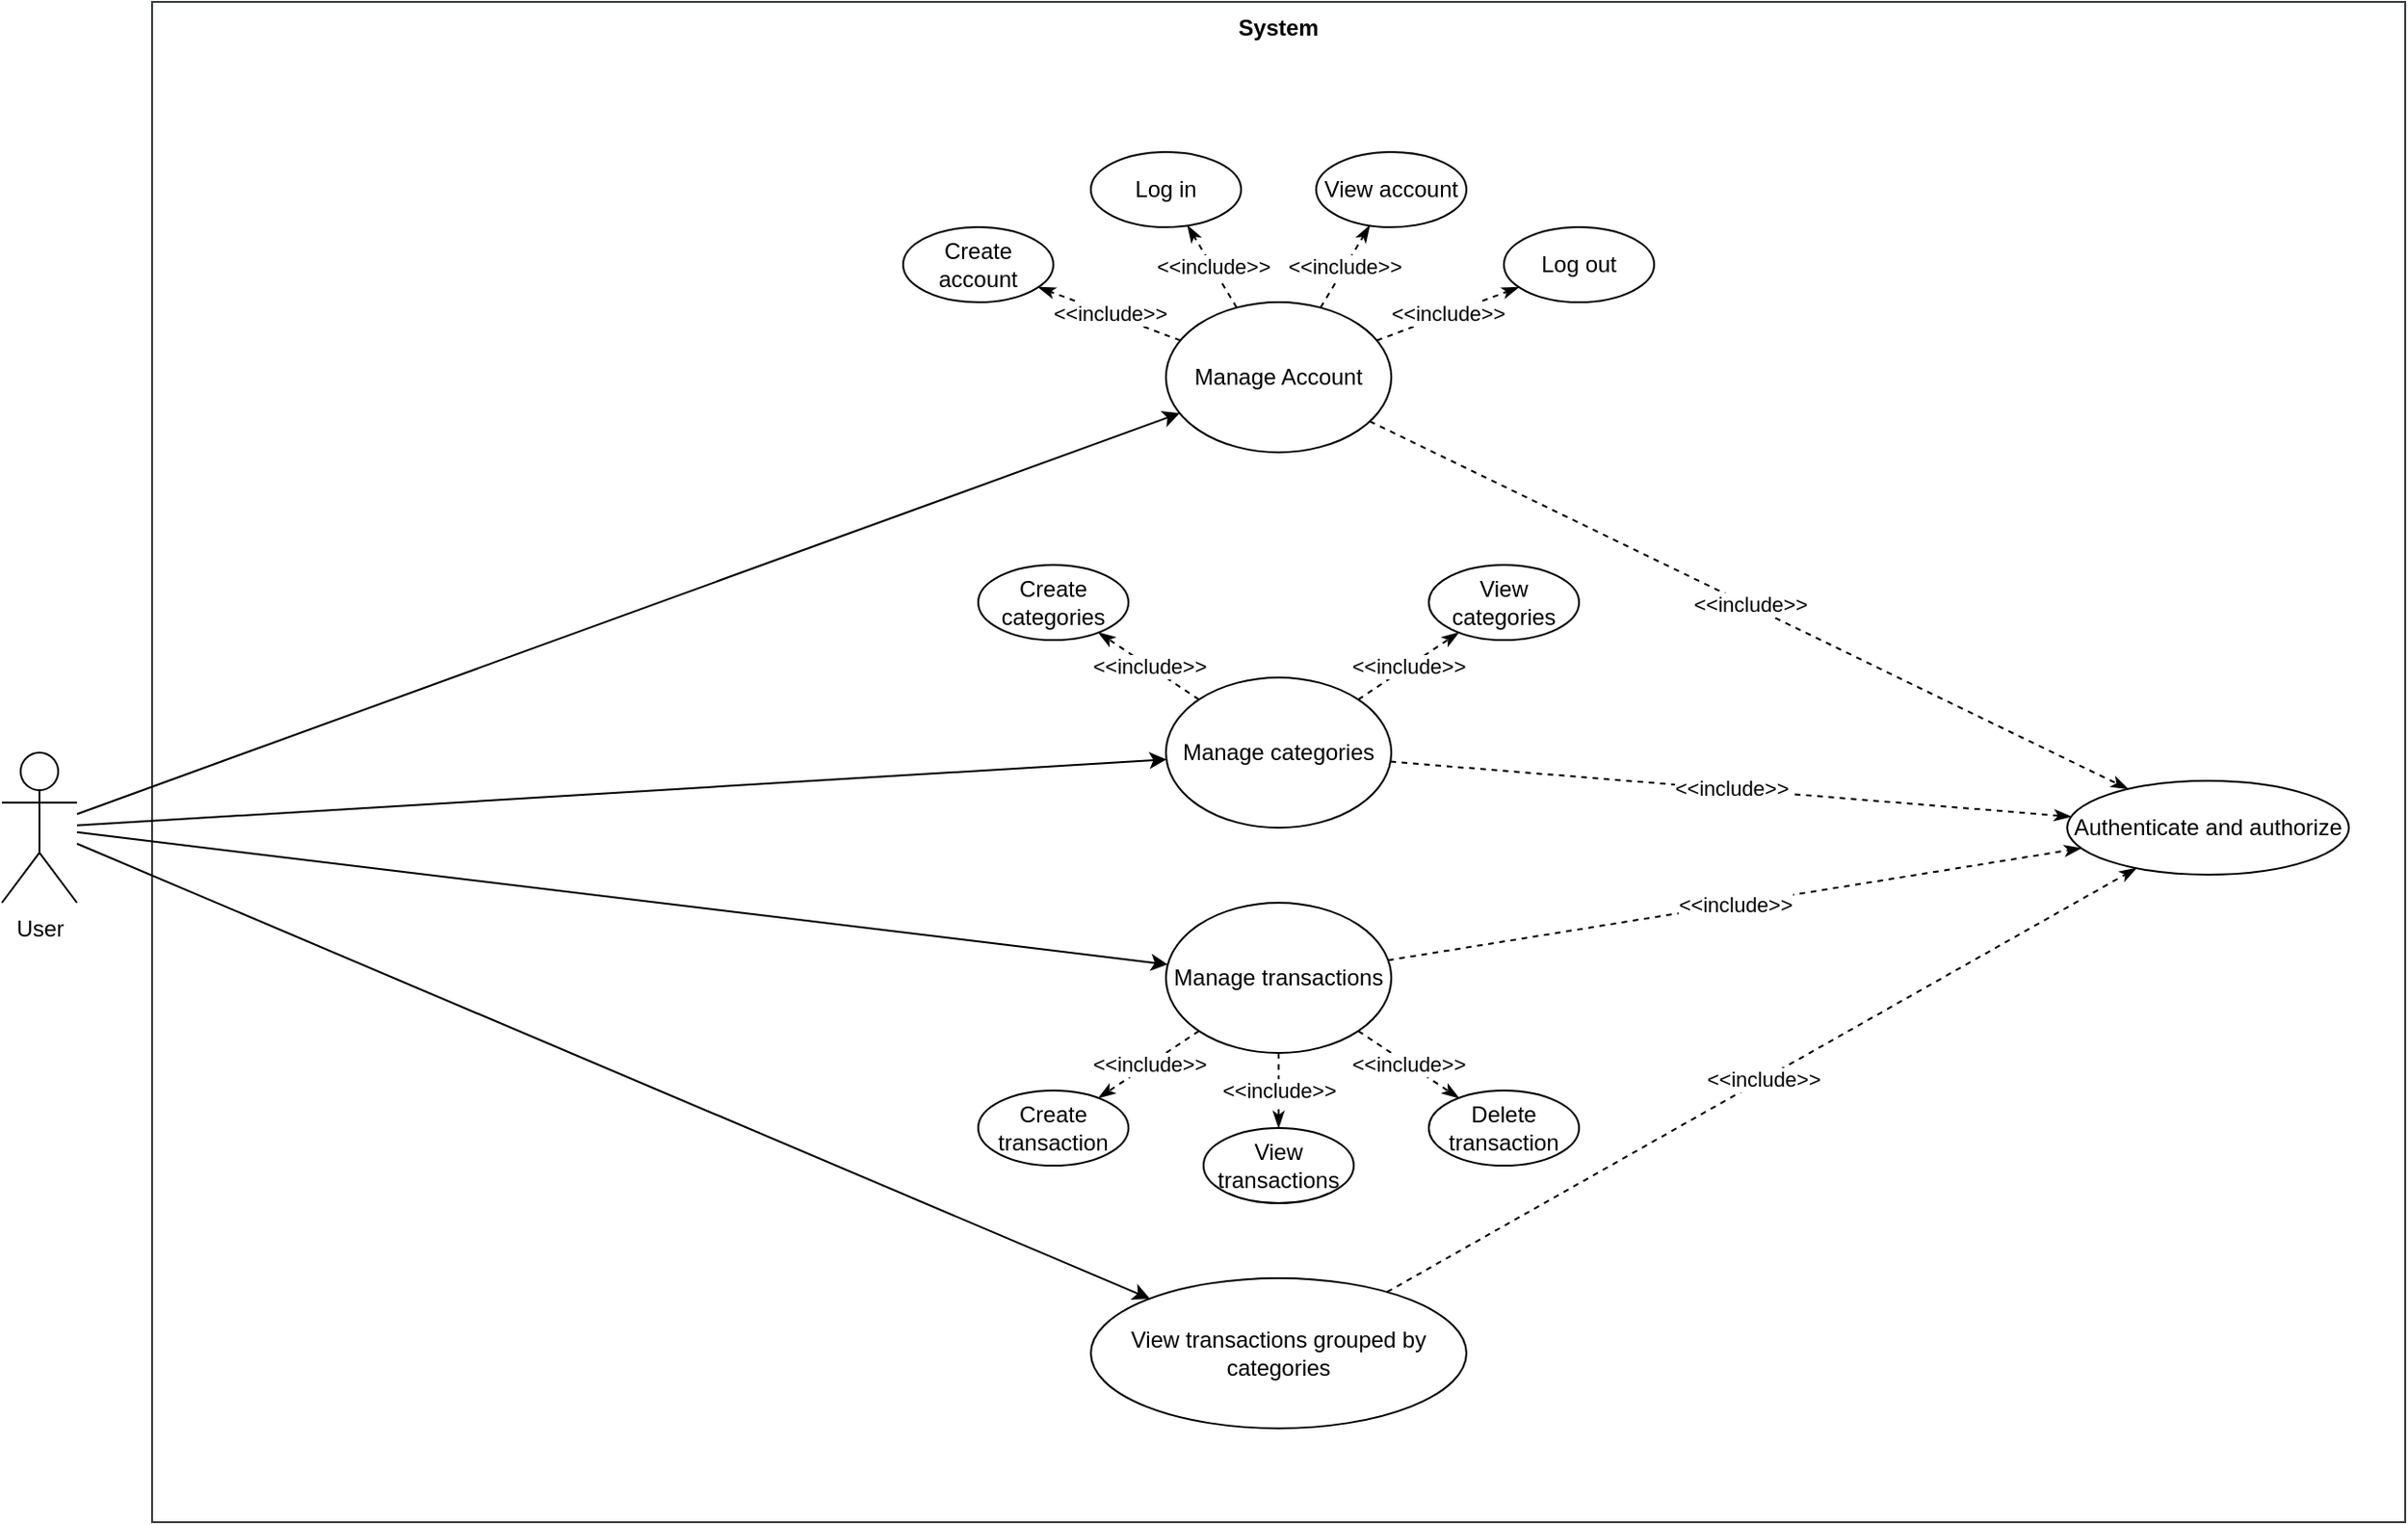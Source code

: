 <mxfile version="21.2.1" type="device">
  <diagram name="Page-1" id="2fynzbbunWQSpia0MH8g">
    <mxGraphModel dx="2284" dy="1936" grid="1" gridSize="10" guides="1" tooltips="1" connect="1" arrows="1" fold="1" page="1" pageScale="1" pageWidth="850" pageHeight="1100" math="0" shadow="0">
      <root>
        <mxCell id="0" />
        <mxCell id="1" parent="0" />
        <mxCell id="k9iDeYTRiVOfP1uAQHDs-56" value="System" style="shape=rect;html=1;verticalAlign=top;fontStyle=1;whiteSpace=wrap;align=center;fillColor=none;strokeColor=#36393d;" parent="1" vertex="1">
          <mxGeometry x="-280" y="-200" width="1200" height="810" as="geometry" />
        </mxCell>
        <mxCell id="k9iDeYTRiVOfP1uAQHDs-43" style="rounded=0;orthogonalLoop=1;jettySize=auto;html=1;" parent="1" source="k9iDeYTRiVOfP1uAQHDs-3" target="k9iDeYTRiVOfP1uAQHDs-10" edge="1">
          <mxGeometry relative="1" as="geometry" />
        </mxCell>
        <mxCell id="k9iDeYTRiVOfP1uAQHDs-46" style="rounded=0;orthogonalLoop=1;jettySize=auto;html=1;" parent="1" source="k9iDeYTRiVOfP1uAQHDs-3" target="k9iDeYTRiVOfP1uAQHDs-15" edge="1">
          <mxGeometry relative="1" as="geometry" />
        </mxCell>
        <mxCell id="k9iDeYTRiVOfP1uAQHDs-51" style="rounded=0;orthogonalLoop=1;jettySize=auto;html=1;" parent="1" source="k9iDeYTRiVOfP1uAQHDs-3" target="k9iDeYTRiVOfP1uAQHDs-21" edge="1">
          <mxGeometry relative="1" as="geometry" />
        </mxCell>
        <mxCell id="k9iDeYTRiVOfP1uAQHDs-3" value="User" style="shape=umlActor;html=1;verticalLabelPosition=bottom;verticalAlign=top;align=center;" parent="1" vertex="1">
          <mxGeometry x="-360" y="200" width="40" height="80" as="geometry" />
        </mxCell>
        <mxCell id="k9iDeYTRiVOfP1uAQHDs-10" value="Manage Account" style="ellipse;whiteSpace=wrap;html=1;" parent="1" vertex="1">
          <mxGeometry x="260" y="-40" width="120" height="80" as="geometry" />
        </mxCell>
        <mxCell id="k9iDeYTRiVOfP1uAQHDs-11" value="Log in" style="ellipse;whiteSpace=wrap;html=1;" parent="1" vertex="1">
          <mxGeometry x="220" y="-120" width="80" height="40" as="geometry" />
        </mxCell>
        <mxCell id="k9iDeYTRiVOfP1uAQHDs-12" value="Log out" style="ellipse;whiteSpace=wrap;html=1;" parent="1" vertex="1">
          <mxGeometry x="440" y="-80" width="80" height="40" as="geometry" />
        </mxCell>
        <mxCell id="k9iDeYTRiVOfP1uAQHDs-15" value="Manage categories" style="ellipse;whiteSpace=wrap;html=1;" parent="1" vertex="1">
          <mxGeometry x="260" y="160" width="120" height="80" as="geometry" />
        </mxCell>
        <mxCell id="k9iDeYTRiVOfP1uAQHDs-21" value="View transactions grouped by categories" style="ellipse;whiteSpace=wrap;html=1;" parent="1" vertex="1">
          <mxGeometry x="220" y="480" width="200" height="80" as="geometry" />
        </mxCell>
        <mxCell id="k9iDeYTRiVOfP1uAQHDs-16" value="View categories" style="ellipse;whiteSpace=wrap;html=1;" parent="1" vertex="1">
          <mxGeometry x="400" y="100" width="80" height="40" as="geometry" />
        </mxCell>
        <mxCell id="k9iDeYTRiVOfP1uAQHDs-55" value="" style="rounded=0;orthogonalLoop=1;jettySize=auto;html=1;" parent="1" source="k9iDeYTRiVOfP1uAQHDs-3" target="k9iDeYTRiVOfP1uAQHDs-17" edge="1">
          <mxGeometry relative="1" as="geometry">
            <mxPoint x="-160" y="643" as="sourcePoint" />
            <mxPoint x="291" y="711" as="targetPoint" />
          </mxGeometry>
        </mxCell>
        <mxCell id="k9iDeYTRiVOfP1uAQHDs-17" value="Manage transactions" style="ellipse;whiteSpace=wrap;html=1;" parent="1" vertex="1">
          <mxGeometry x="260" y="280" width="120" height="80" as="geometry" />
        </mxCell>
        <mxCell id="k9iDeYTRiVOfP1uAQHDs-57" value="Authenticate and authorize" style="ellipse;whiteSpace=wrap;html=1;" parent="1" vertex="1">
          <mxGeometry x="740" y="215" width="150" height="50" as="geometry" />
        </mxCell>
        <mxCell id="k9iDeYTRiVOfP1uAQHDs-63" value="Create categories" style="ellipse;whiteSpace=wrap;html=1;" parent="1" vertex="1">
          <mxGeometry x="160" y="100" width="80" height="40" as="geometry" />
        </mxCell>
        <mxCell id="k9iDeYTRiVOfP1uAQHDs-64" value="&amp;lt;&amp;lt;include&amp;gt;&amp;gt;" style="endArrow=classicThin;dashed=1;html=1;rounded=0;endFill=1;" parent="1" source="k9iDeYTRiVOfP1uAQHDs-15" target="k9iDeYTRiVOfP1uAQHDs-16" edge="1">
          <mxGeometry width="50" height="50" relative="1" as="geometry">
            <mxPoint x="284" y="311" as="sourcePoint" />
            <mxPoint x="418" y="291" as="targetPoint" />
          </mxGeometry>
        </mxCell>
        <mxCell id="k9iDeYTRiVOfP1uAQHDs-65" value="&amp;lt;&amp;lt;include&amp;gt;&amp;gt;" style="endArrow=classicThin;dashed=1;html=1;rounded=0;endFill=1;" parent="1" source="k9iDeYTRiVOfP1uAQHDs-15" target="k9iDeYTRiVOfP1uAQHDs-63" edge="1">
          <mxGeometry width="50" height="50" relative="1" as="geometry">
            <mxPoint x="192" y="673" as="sourcePoint" />
            <mxPoint x="178" y="687" as="targetPoint" />
          </mxGeometry>
        </mxCell>
        <mxCell id="k9iDeYTRiVOfP1uAQHDs-66" value="Create transaction" style="ellipse;whiteSpace=wrap;html=1;" parent="1" vertex="1">
          <mxGeometry x="160" y="380" width="80" height="40" as="geometry" />
        </mxCell>
        <mxCell id="k9iDeYTRiVOfP1uAQHDs-18" value="View transactions" style="ellipse;whiteSpace=wrap;html=1;" parent="1" vertex="1">
          <mxGeometry x="280" y="400" width="80" height="40" as="geometry" />
        </mxCell>
        <mxCell id="k9iDeYTRiVOfP1uAQHDs-68" value="&amp;lt;&amp;lt;include&amp;gt;&amp;gt;" style="endArrow=classicThin;dashed=1;html=1;rounded=0;endFill=1;" parent="1" source="k9iDeYTRiVOfP1uAQHDs-17" target="k9iDeYTRiVOfP1uAQHDs-18" edge="1">
          <mxGeometry width="50" height="50" relative="1" as="geometry">
            <mxPoint x="207" y="733" as="sourcePoint" />
            <mxPoint x="193" y="747" as="targetPoint" />
          </mxGeometry>
        </mxCell>
        <mxCell id="k9iDeYTRiVOfP1uAQHDs-70" value="&amp;lt;&amp;lt;include&amp;gt;&amp;gt;" style="endArrow=classicThin;dashed=1;html=1;rounded=0;endFill=1;" parent="1" source="k9iDeYTRiVOfP1uAQHDs-17" target="k9iDeYTRiVOfP1uAQHDs-19" edge="1">
          <mxGeometry width="50" height="50" relative="1" as="geometry">
            <mxPoint x="211" y="895" as="sourcePoint" />
            <mxPoint x="169" y="945" as="targetPoint" />
          </mxGeometry>
        </mxCell>
        <mxCell id="k9iDeYTRiVOfP1uAQHDs-19" value="Delete transaction" style="ellipse;whiteSpace=wrap;html=1;" parent="1" vertex="1">
          <mxGeometry x="400" y="380" width="80" height="40" as="geometry" />
        </mxCell>
        <mxCell id="k9iDeYTRiVOfP1uAQHDs-74" value="&amp;lt;&amp;lt;include&amp;gt;&amp;gt;" style="endArrow=classicThin;dashed=1;html=1;rounded=0;endFill=1;" parent="1" source="k9iDeYTRiVOfP1uAQHDs-10" target="k9iDeYTRiVOfP1uAQHDs-73" edge="1">
          <mxGeometry width="50" height="50" relative="1" as="geometry">
            <mxPoint x="203" y="902" as="sourcePoint" />
            <mxPoint x="137" y="958" as="targetPoint" />
          </mxGeometry>
        </mxCell>
        <mxCell id="k9iDeYTRiVOfP1uAQHDs-75" value="&amp;lt;&amp;lt;include&amp;gt;&amp;gt;" style="endArrow=classicThin;dashed=1;html=1;rounded=0;endFill=1;" parent="1" source="k9iDeYTRiVOfP1uAQHDs-10" target="k9iDeYTRiVOfP1uAQHDs-11" edge="1">
          <mxGeometry width="50" height="50" relative="1" as="geometry">
            <mxPoint x="174" y="464" as="sourcePoint" />
            <mxPoint x="-34" y="516" as="targetPoint" />
          </mxGeometry>
        </mxCell>
        <mxCell id="k9iDeYTRiVOfP1uAQHDs-76" value="&amp;lt;&amp;lt;include&amp;gt;&amp;gt;" style="endArrow=classicThin;dashed=1;html=1;rounded=0;endFill=1;" parent="1" source="k9iDeYTRiVOfP1uAQHDs-10" target="k9iDeYTRiVOfP1uAQHDs-12" edge="1">
          <mxGeometry width="50" height="50" relative="1" as="geometry">
            <mxPoint x="184" y="474" as="sourcePoint" />
            <mxPoint x="-24" y="526" as="targetPoint" />
          </mxGeometry>
        </mxCell>
        <mxCell id="k9iDeYTRiVOfP1uAQHDs-73" value="Create account" style="ellipse;whiteSpace=wrap;html=1;" parent="1" vertex="1">
          <mxGeometry x="120" y="-80" width="80" height="40" as="geometry" />
        </mxCell>
        <mxCell id="k9iDeYTRiVOfP1uAQHDs-78" value="&amp;lt;&amp;lt;include&amp;gt;&amp;gt;" style="endArrow=classicThin;dashed=1;html=1;rounded=0;endFill=1;" parent="1" source="k9iDeYTRiVOfP1uAQHDs-10" target="k9iDeYTRiVOfP1uAQHDs-57" edge="1">
          <mxGeometry width="50" height="50" relative="1" as="geometry">
            <mxPoint x="289" y="361" as="sourcePoint" />
            <mxPoint x="423" y="341" as="targetPoint" />
          </mxGeometry>
        </mxCell>
        <mxCell id="k9iDeYTRiVOfP1uAQHDs-79" value="&amp;lt;&amp;lt;include&amp;gt;&amp;gt;" style="endArrow=classicThin;dashed=1;html=1;rounded=0;endFill=1;" parent="1" source="k9iDeYTRiVOfP1uAQHDs-15" target="k9iDeYTRiVOfP1uAQHDs-57" edge="1">
          <mxGeometry width="50" height="50" relative="1" as="geometry">
            <mxPoint x="280" y="427" as="sourcePoint" />
            <mxPoint x="438" y="356" as="targetPoint" />
          </mxGeometry>
        </mxCell>
        <mxCell id="k9iDeYTRiVOfP1uAQHDs-80" value="&amp;lt;&amp;lt;include&amp;gt;&amp;gt;" style="endArrow=classicThin;dashed=1;html=1;rounded=0;endFill=1;" parent="1" source="k9iDeYTRiVOfP1uAQHDs-21" target="k9iDeYTRiVOfP1uAQHDs-57" edge="1">
          <mxGeometry width="50" height="50" relative="1" as="geometry">
            <mxPoint x="256" y="654" as="sourcePoint" />
            <mxPoint x="468" y="367" as="targetPoint" />
          </mxGeometry>
        </mxCell>
        <mxCell id="k9iDeYTRiVOfP1uAQHDs-83" value="&amp;lt;&amp;lt;include&amp;gt;&amp;gt;" style="endArrow=classicThin;dashed=1;html=1;rounded=0;endFill=1;" parent="1" source="k9iDeYTRiVOfP1uAQHDs-17" target="k9iDeYTRiVOfP1uAQHDs-57" edge="1">
          <mxGeometry width="50" height="50" relative="1" as="geometry">
            <mxPoint x="170" y="290" as="sourcePoint" />
            <mxPoint x="621" y="-38" as="targetPoint" />
          </mxGeometry>
        </mxCell>
        <mxCell id="qqIUAzHDFkHWtuf4Z_03-3" value="&amp;lt;&amp;lt;include&amp;gt;&amp;gt;" style="endArrow=classicThin;dashed=1;html=1;rounded=0;endFill=1;" parent="1" source="k9iDeYTRiVOfP1uAQHDs-17" target="k9iDeYTRiVOfP1uAQHDs-66" edge="1">
          <mxGeometry width="50" height="50" relative="1" as="geometry">
            <mxPoint x="324" y="290" as="sourcePoint" />
            <mxPoint x="250" y="406" as="targetPoint" />
          </mxGeometry>
        </mxCell>
        <mxCell id="idFxrDe-Qr37dUGTvWFK-1" value="View account" style="ellipse;whiteSpace=wrap;html=1;" vertex="1" parent="1">
          <mxGeometry x="340" y="-120" width="80" height="40" as="geometry" />
        </mxCell>
        <mxCell id="idFxrDe-Qr37dUGTvWFK-2" value="&amp;lt;&amp;lt;include&amp;gt;&amp;gt;" style="endArrow=classicThin;dashed=1;html=1;rounded=0;endFill=1;" edge="1" parent="1" target="idFxrDe-Qr37dUGTvWFK-1" source="k9iDeYTRiVOfP1uAQHDs-10">
          <mxGeometry width="50" height="50" relative="1" as="geometry">
            <mxPoint x="373" y="-78" as="sourcePoint" />
            <mxPoint x="-14" y="476" as="targetPoint" />
          </mxGeometry>
        </mxCell>
      </root>
    </mxGraphModel>
  </diagram>
</mxfile>

